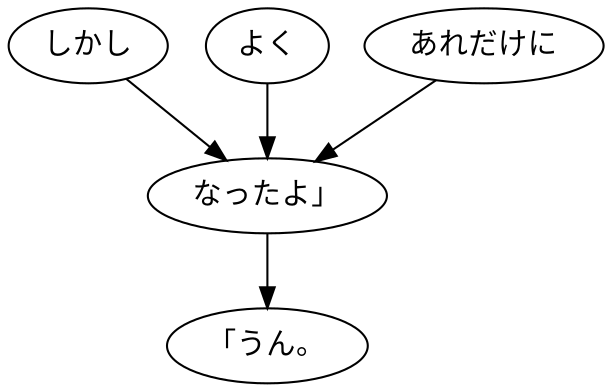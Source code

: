 digraph graph4392 {
	node0 [label="しかし"];
	node1 [label="よく"];
	node2 [label="あれだけに"];
	node3 [label="なったよ」"];
	node4 [label="「うん。"];
	node0 -> node3;
	node1 -> node3;
	node2 -> node3;
	node3 -> node4;
}
